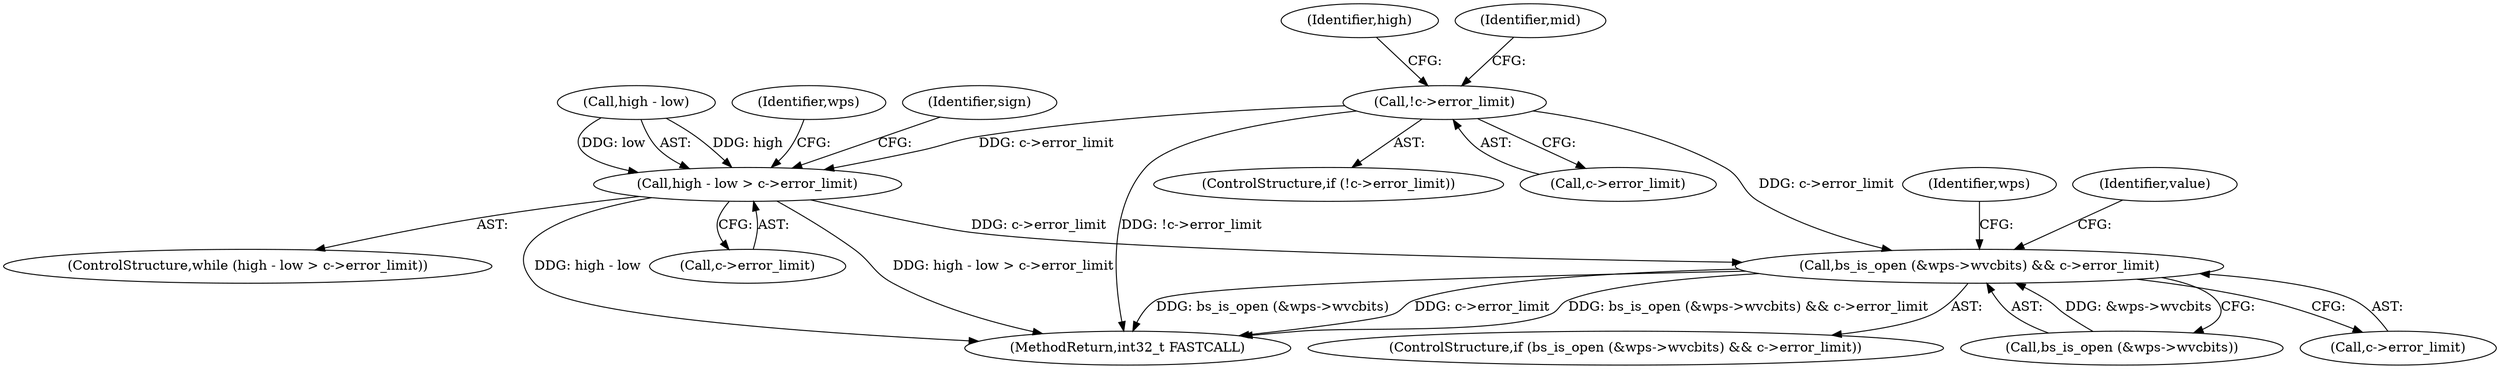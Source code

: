 digraph "0_WavPack_4bc05fc490b66ef2d45b1de26abf1455b486b0dc_0@pointer" {
"1000698" [label="(Call,!c->error_limit)"];
"1000716" [label="(Call,high - low > c->error_limit)"];
"1000763" [label="(Call,bs_is_open (&wps->wvcbits) && c->error_limit)"];
"1000802" [label="(Identifier,wps)"];
"1000715" [label="(ControlStructure,while (high - low > c->error_limit))"];
"1000699" [label="(Call,c->error_limit)"];
"1000829" [label="(MethodReturn,int32_t FASTCALL)"];
"1000717" [label="(Call,high - low)"];
"1000718" [label="(Identifier,high)"];
"1000720" [label="(Call,c->error_limit)"];
"1000728" [label="(Identifier,wps)"];
"1000756" [label="(Identifier,sign)"];
"1000697" [label="(ControlStructure,if (!c->error_limit))"];
"1000762" [label="(ControlStructure,if (bs_is_open (&wps->wvcbits) && c->error_limit))"];
"1000716" [label="(Call,high - low > c->error_limit)"];
"1000764" [label="(Call,bs_is_open (&wps->wvcbits))"];
"1000763" [label="(Call,bs_is_open (&wps->wvcbits) && c->error_limit)"];
"1000703" [label="(Identifier,mid)"];
"1000774" [label="(Identifier,value)"];
"1000769" [label="(Call,c->error_limit)"];
"1000698" [label="(Call,!c->error_limit)"];
"1000698" -> "1000697"  [label="AST: "];
"1000698" -> "1000699"  [label="CFG: "];
"1000699" -> "1000698"  [label="AST: "];
"1000703" -> "1000698"  [label="CFG: "];
"1000718" -> "1000698"  [label="CFG: "];
"1000698" -> "1000829"  [label="DDG: !c->error_limit"];
"1000698" -> "1000716"  [label="DDG: c->error_limit"];
"1000698" -> "1000763"  [label="DDG: c->error_limit"];
"1000716" -> "1000715"  [label="AST: "];
"1000716" -> "1000720"  [label="CFG: "];
"1000717" -> "1000716"  [label="AST: "];
"1000720" -> "1000716"  [label="AST: "];
"1000728" -> "1000716"  [label="CFG: "];
"1000756" -> "1000716"  [label="CFG: "];
"1000716" -> "1000829"  [label="DDG: high - low > c->error_limit"];
"1000716" -> "1000829"  [label="DDG: high - low"];
"1000717" -> "1000716"  [label="DDG: high"];
"1000717" -> "1000716"  [label="DDG: low"];
"1000716" -> "1000763"  [label="DDG: c->error_limit"];
"1000763" -> "1000762"  [label="AST: "];
"1000763" -> "1000764"  [label="CFG: "];
"1000763" -> "1000769"  [label="CFG: "];
"1000764" -> "1000763"  [label="AST: "];
"1000769" -> "1000763"  [label="AST: "];
"1000774" -> "1000763"  [label="CFG: "];
"1000802" -> "1000763"  [label="CFG: "];
"1000763" -> "1000829"  [label="DDG: c->error_limit"];
"1000763" -> "1000829"  [label="DDG: bs_is_open (&wps->wvcbits) && c->error_limit"];
"1000763" -> "1000829"  [label="DDG: bs_is_open (&wps->wvcbits)"];
"1000764" -> "1000763"  [label="DDG: &wps->wvcbits"];
}
